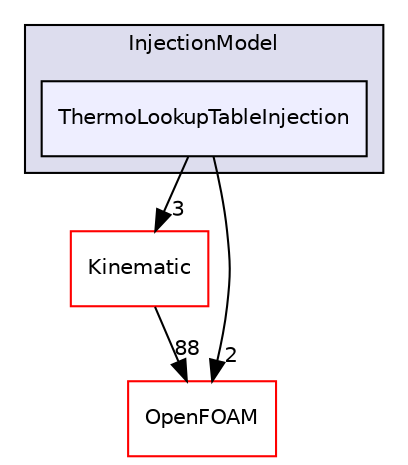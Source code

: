 digraph "src/lagrangian/intermediate/submodels/Thermodynamic/InjectionModel/ThermoLookupTableInjection" {
  bgcolor=transparent;
  compound=true
  node [ fontsize="10", fontname="Helvetica"];
  edge [ labelfontsize="10", labelfontname="Helvetica"];
  subgraph clusterdir_d6cfcce7cb01000f00d3012d70fdee4f {
    graph [ bgcolor="#ddddee", pencolor="black", label="InjectionModel" fontname="Helvetica", fontsize="10", URL="dir_d6cfcce7cb01000f00d3012d70fdee4f.html"]
  dir_a6c12187f710f9eaaacec07e6012fb12 [shape=box, label="ThermoLookupTableInjection", style="filled", fillcolor="#eeeeff", pencolor="black", URL="dir_a6c12187f710f9eaaacec07e6012fb12.html"];
  }
  dir_280ce042c33ce1e00a1fb89491254772 [shape=box label="Kinematic" color="red" URL="dir_280ce042c33ce1e00a1fb89491254772.html"];
  dir_c5473ff19b20e6ec4dfe5c310b3778a8 [shape=box label="OpenFOAM" color="red" URL="dir_c5473ff19b20e6ec4dfe5c310b3778a8.html"];
  dir_280ce042c33ce1e00a1fb89491254772->dir_c5473ff19b20e6ec4dfe5c310b3778a8 [headlabel="88", labeldistance=1.5 headhref="dir_001507_001896.html"];
  dir_a6c12187f710f9eaaacec07e6012fb12->dir_280ce042c33ce1e00a1fb89491254772 [headlabel="3", labeldistance=1.5 headhref="dir_001634_001507.html"];
  dir_a6c12187f710f9eaaacec07e6012fb12->dir_c5473ff19b20e6ec4dfe5c310b3778a8 [headlabel="2", labeldistance=1.5 headhref="dir_001634_001896.html"];
}
